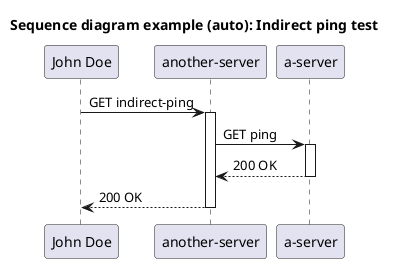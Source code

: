 @startuml
title Sequence diagram example (auto): Indirect ping test
participant "John Doe"
participant "another-server"
participant "a-server"
"John Doe" -> "another-server": GET indirect-ping 
activate "another-server"
"another-server" -> "a-server": GET ping 
activate "a-server"

"a-server" --> "another-server": 200 OK
deactivate "a-server"
"another-server" --> "John Doe": 200 OK
deactivate "another-server"
    @enduml
